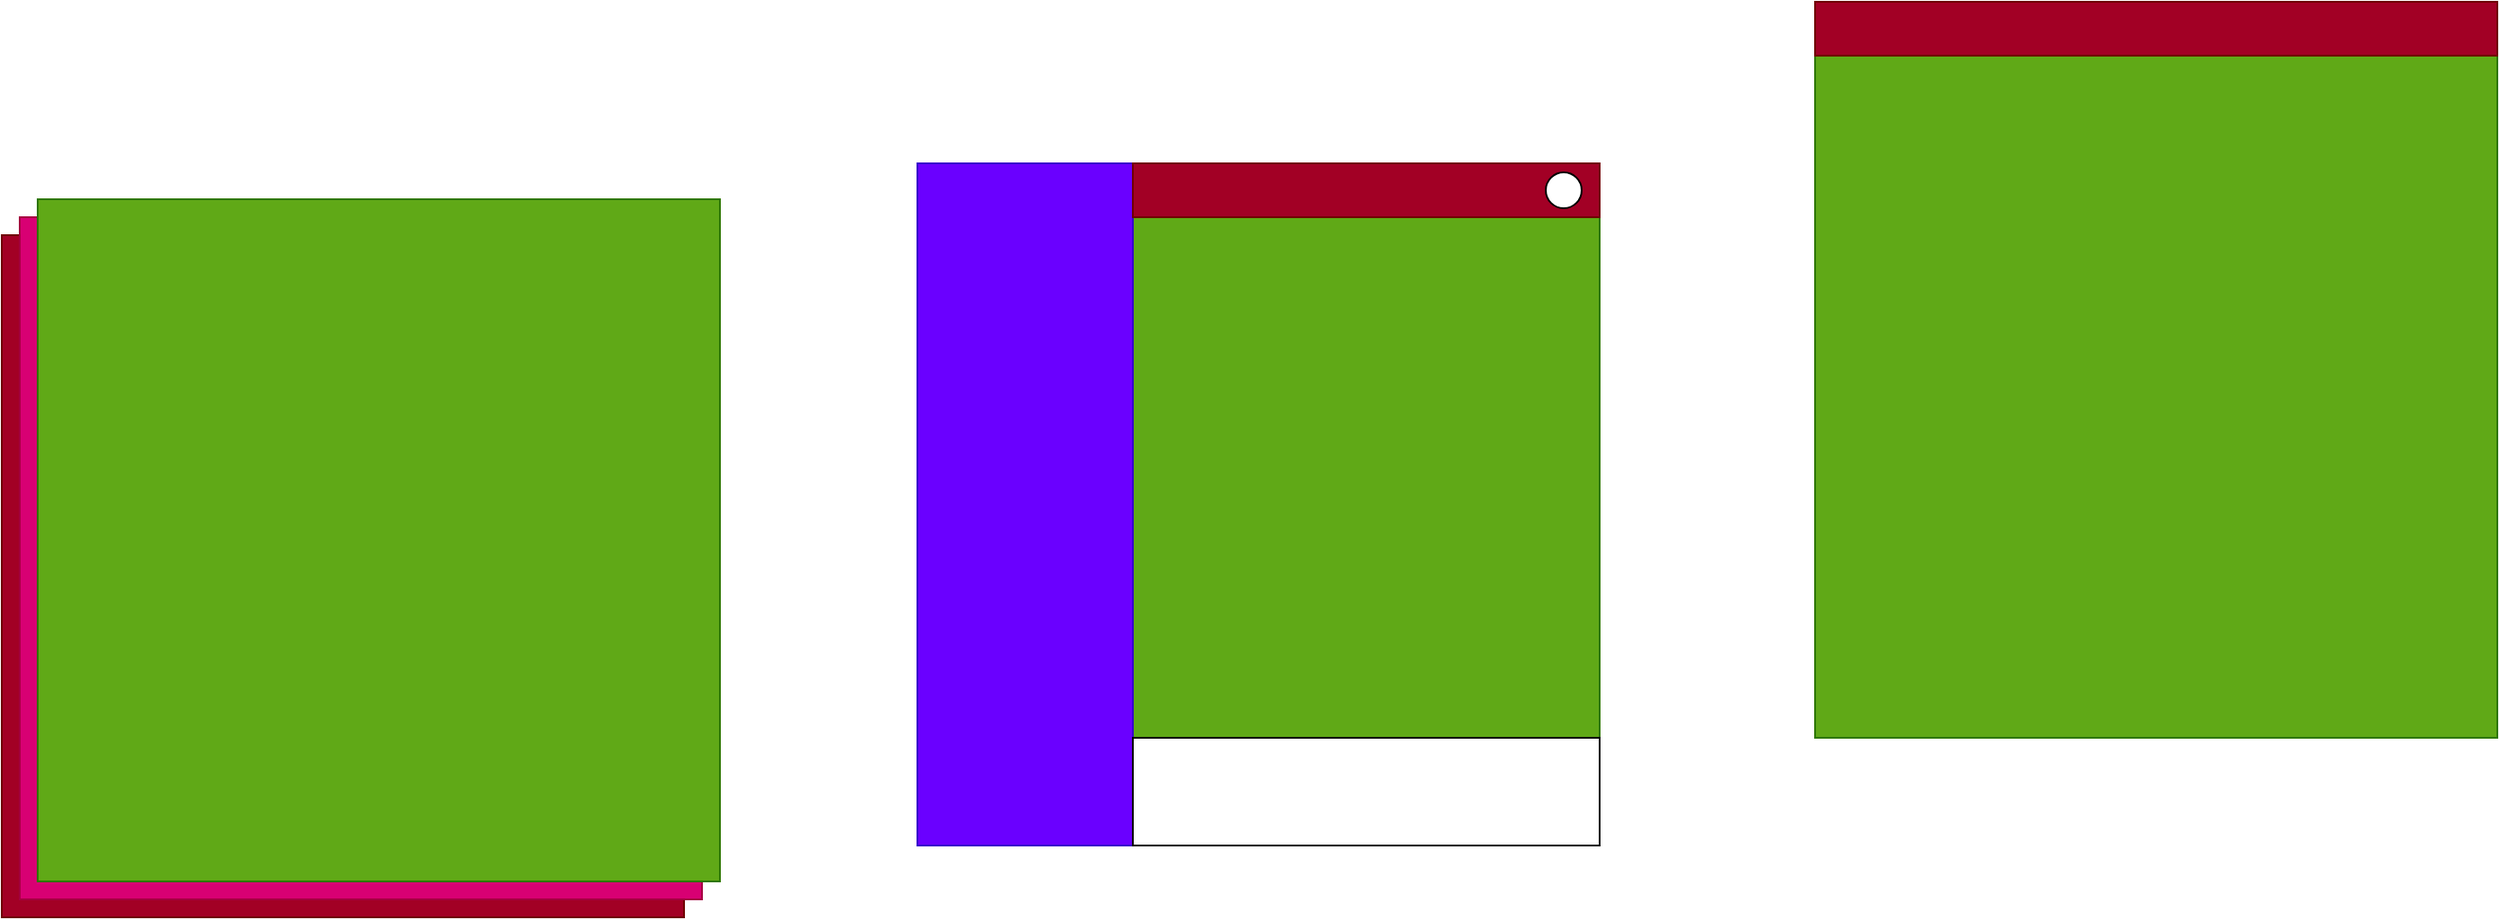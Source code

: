 <mxfile>
    <diagram id="tAPDEtZyMIdayW6wv55x" name="Page-1">
        <mxGraphModel dx="830" dy="1519" grid="1" gridSize="10" guides="1" tooltips="1" connect="1" arrows="1" fold="1" page="1" pageScale="1" pageWidth="827" pageHeight="1169" math="0" shadow="0">
            <root>
                <mxCell id="0"/>
                <mxCell id="1" parent="0"/>
                <mxCell id="3" value="" style="whiteSpace=wrap;html=1;aspect=fixed;fillColor=#a20025;strokeColor=#6F0000;fontColor=#ffffff;" vertex="1" parent="1">
                    <mxGeometry x="90" y="20" width="380" height="380" as="geometry"/>
                </mxCell>
                <mxCell id="4" value="" style="whiteSpace=wrap;html=1;aspect=fixed;fillColor=#d80073;strokeColor=#A50040;fontColor=#ffffff;" vertex="1" parent="1">
                    <mxGeometry x="100" y="10" width="380" height="380" as="geometry"/>
                </mxCell>
                <mxCell id="5" value="" style="whiteSpace=wrap;html=1;aspect=fixed;fillColor=#60a917;strokeColor=#2D7600;fontColor=#ffffff;" vertex="1" parent="1">
                    <mxGeometry x="110" width="380" height="380" as="geometry"/>
                </mxCell>
                <mxCell id="7" value="" style="whiteSpace=wrap;html=1;aspect=fixed;fillColor=#60a917;strokeColor=#2D7600;fontColor=#ffffff;" vertex="1" parent="1">
                    <mxGeometry x="600" y="-20" width="380" height="380" as="geometry"/>
                </mxCell>
                <mxCell id="9" value="" style="rounded=0;whiteSpace=wrap;html=1;fillColor=#6a00ff;strokeColor=#3700CC;fontColor=#ffffff;" vertex="1" parent="1">
                    <mxGeometry x="600" y="-20" width="120" height="380" as="geometry"/>
                </mxCell>
                <mxCell id="10" value="" style="rounded=0;whiteSpace=wrap;html=1;fillColor=#a20025;strokeColor=#6F0000;fontColor=#ffffff;" vertex="1" parent="1">
                    <mxGeometry x="720" y="-20" width="260" height="30" as="geometry"/>
                </mxCell>
                <mxCell id="11" value="" style="ellipse;whiteSpace=wrap;html=1;aspect=fixed;" vertex="1" parent="1">
                    <mxGeometry x="950" y="-15" width="20" height="20" as="geometry"/>
                </mxCell>
                <mxCell id="12" value="" style="rounded=0;whiteSpace=wrap;html=1;" vertex="1" parent="1">
                    <mxGeometry x="720" y="300" width="260" height="60" as="geometry"/>
                </mxCell>
                <mxCell id="13" value="" style="whiteSpace=wrap;html=1;aspect=fixed;fillColor=#60a917;strokeColor=#2D7600;fontColor=#ffffff;" vertex="1" parent="1">
                    <mxGeometry x="1100" y="-80" width="380" height="380" as="geometry"/>
                </mxCell>
                <mxCell id="14" value="" style="rounded=0;whiteSpace=wrap;html=1;fillColor=#a20025;strokeColor=#6F0000;fontColor=#ffffff;" vertex="1" parent="1">
                    <mxGeometry x="1100" y="-110" width="380" height="30" as="geometry"/>
                </mxCell>
            </root>
        </mxGraphModel>
    </diagram>
</mxfile>